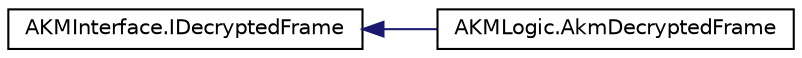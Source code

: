 digraph "Graphical Class Hierarchy"
{
 // LATEX_PDF_SIZE
  edge [fontname="Helvetica",fontsize="10",labelfontname="Helvetica",labelfontsize="10"];
  node [fontname="Helvetica",fontsize="10",shape=record];
  rankdir="LR";
  Node0 [label="AKMInterface.IDecryptedFrame",height=0.2,width=0.4,color="black", fillcolor="white", style="filled",URL="$interface_a_k_m_interface_1_1_i_decrypted_frame.html",tooltip=" "];
  Node0 -> Node1 [dir="back",color="midnightblue",fontsize="10",style="solid",fontname="Helvetica"];
  Node1 [label="AKMLogic.AkmDecryptedFrame",height=0.2,width=0.4,color="black", fillcolor="white", style="filled",URL="$class_a_k_m_logic_1_1_akm_decrypted_frame.html",tooltip=" "];
}
